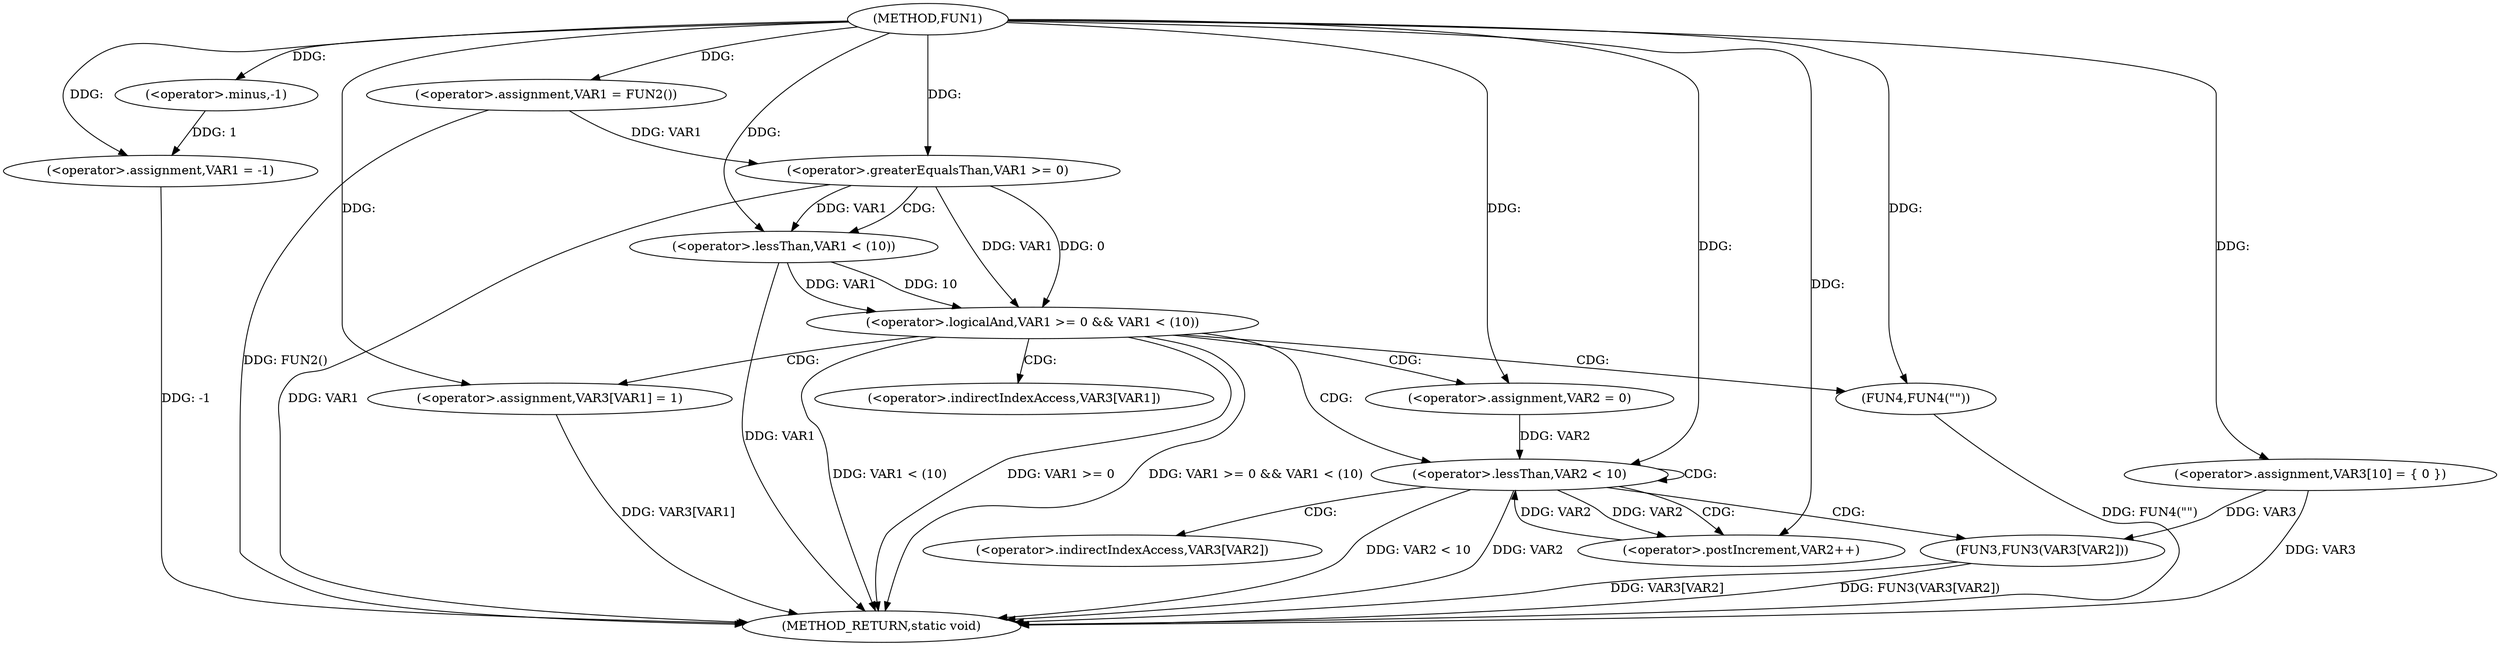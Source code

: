 digraph FUN1 {  
"1000100" [label = "(METHOD,FUN1)" ]
"1000147" [label = "(METHOD_RETURN,static void)" ]
"1000103" [label = "(<operator>.assignment,VAR1 = -1)" ]
"1000105" [label = "(<operator>.minus,-1)" ]
"1000107" [label = "(<operator>.assignment,VAR1 = FUN2())" ]
"1000113" [label = "(<operator>.assignment,VAR3[10] = { 0 })" ]
"1000116" [label = "(<operator>.logicalAnd,VAR1 >= 0 && VAR1 < (10))" ]
"1000117" [label = "(<operator>.greaterEqualsThan,VAR1 >= 0)" ]
"1000120" [label = "(<operator>.lessThan,VAR1 < (10))" ]
"1000124" [label = "(<operator>.assignment,VAR3[VAR1] = 1)" ]
"1000130" [label = "(<operator>.assignment,VAR2 = 0)" ]
"1000133" [label = "(<operator>.lessThan,VAR2 < 10)" ]
"1000136" [label = "(<operator>.postIncrement,VAR2++)" ]
"1000139" [label = "(FUN3,FUN3(VAR3[VAR2]))" ]
"1000145" [label = "(FUN4,FUN4(\"\"))" ]
"1000125" [label = "(<operator>.indirectIndexAccess,VAR3[VAR1])" ]
"1000140" [label = "(<operator>.indirectIndexAccess,VAR3[VAR2])" ]
  "1000116" -> "1000147"  [ label = "DDG: VAR1 >= 0"] 
  "1000124" -> "1000147"  [ label = "DDG: VAR3[VAR1]"] 
  "1000103" -> "1000147"  [ label = "DDG: -1"] 
  "1000113" -> "1000147"  [ label = "DDG: VAR3"] 
  "1000139" -> "1000147"  [ label = "DDG: FUN3(VAR3[VAR2])"] 
  "1000139" -> "1000147"  [ label = "DDG: VAR3[VAR2]"] 
  "1000120" -> "1000147"  [ label = "DDG: VAR1"] 
  "1000117" -> "1000147"  [ label = "DDG: VAR1"] 
  "1000133" -> "1000147"  [ label = "DDG: VAR2 < 10"] 
  "1000116" -> "1000147"  [ label = "DDG: VAR1 >= 0 && VAR1 < (10)"] 
  "1000107" -> "1000147"  [ label = "DDG: FUN2()"] 
  "1000133" -> "1000147"  [ label = "DDG: VAR2"] 
  "1000116" -> "1000147"  [ label = "DDG: VAR1 < (10)"] 
  "1000145" -> "1000147"  [ label = "DDG: FUN4(\"\")"] 
  "1000105" -> "1000103"  [ label = "DDG: 1"] 
  "1000100" -> "1000103"  [ label = "DDG: "] 
  "1000100" -> "1000105"  [ label = "DDG: "] 
  "1000100" -> "1000107"  [ label = "DDG: "] 
  "1000100" -> "1000113"  [ label = "DDG: "] 
  "1000117" -> "1000116"  [ label = "DDG: VAR1"] 
  "1000117" -> "1000116"  [ label = "DDG: 0"] 
  "1000107" -> "1000117"  [ label = "DDG: VAR1"] 
  "1000100" -> "1000117"  [ label = "DDG: "] 
  "1000120" -> "1000116"  [ label = "DDG: VAR1"] 
  "1000120" -> "1000116"  [ label = "DDG: 10"] 
  "1000117" -> "1000120"  [ label = "DDG: VAR1"] 
  "1000100" -> "1000120"  [ label = "DDG: "] 
  "1000100" -> "1000124"  [ label = "DDG: "] 
  "1000100" -> "1000130"  [ label = "DDG: "] 
  "1000136" -> "1000133"  [ label = "DDG: VAR2"] 
  "1000130" -> "1000133"  [ label = "DDG: VAR2"] 
  "1000100" -> "1000133"  [ label = "DDG: "] 
  "1000133" -> "1000136"  [ label = "DDG: VAR2"] 
  "1000100" -> "1000136"  [ label = "DDG: "] 
  "1000113" -> "1000139"  [ label = "DDG: VAR3"] 
  "1000100" -> "1000145"  [ label = "DDG: "] 
  "1000116" -> "1000124"  [ label = "CDG: "] 
  "1000116" -> "1000125"  [ label = "CDG: "] 
  "1000116" -> "1000145"  [ label = "CDG: "] 
  "1000116" -> "1000130"  [ label = "CDG: "] 
  "1000116" -> "1000133"  [ label = "CDG: "] 
  "1000117" -> "1000120"  [ label = "CDG: "] 
  "1000133" -> "1000139"  [ label = "CDG: "] 
  "1000133" -> "1000133"  [ label = "CDG: "] 
  "1000133" -> "1000136"  [ label = "CDG: "] 
  "1000133" -> "1000140"  [ label = "CDG: "] 
}
